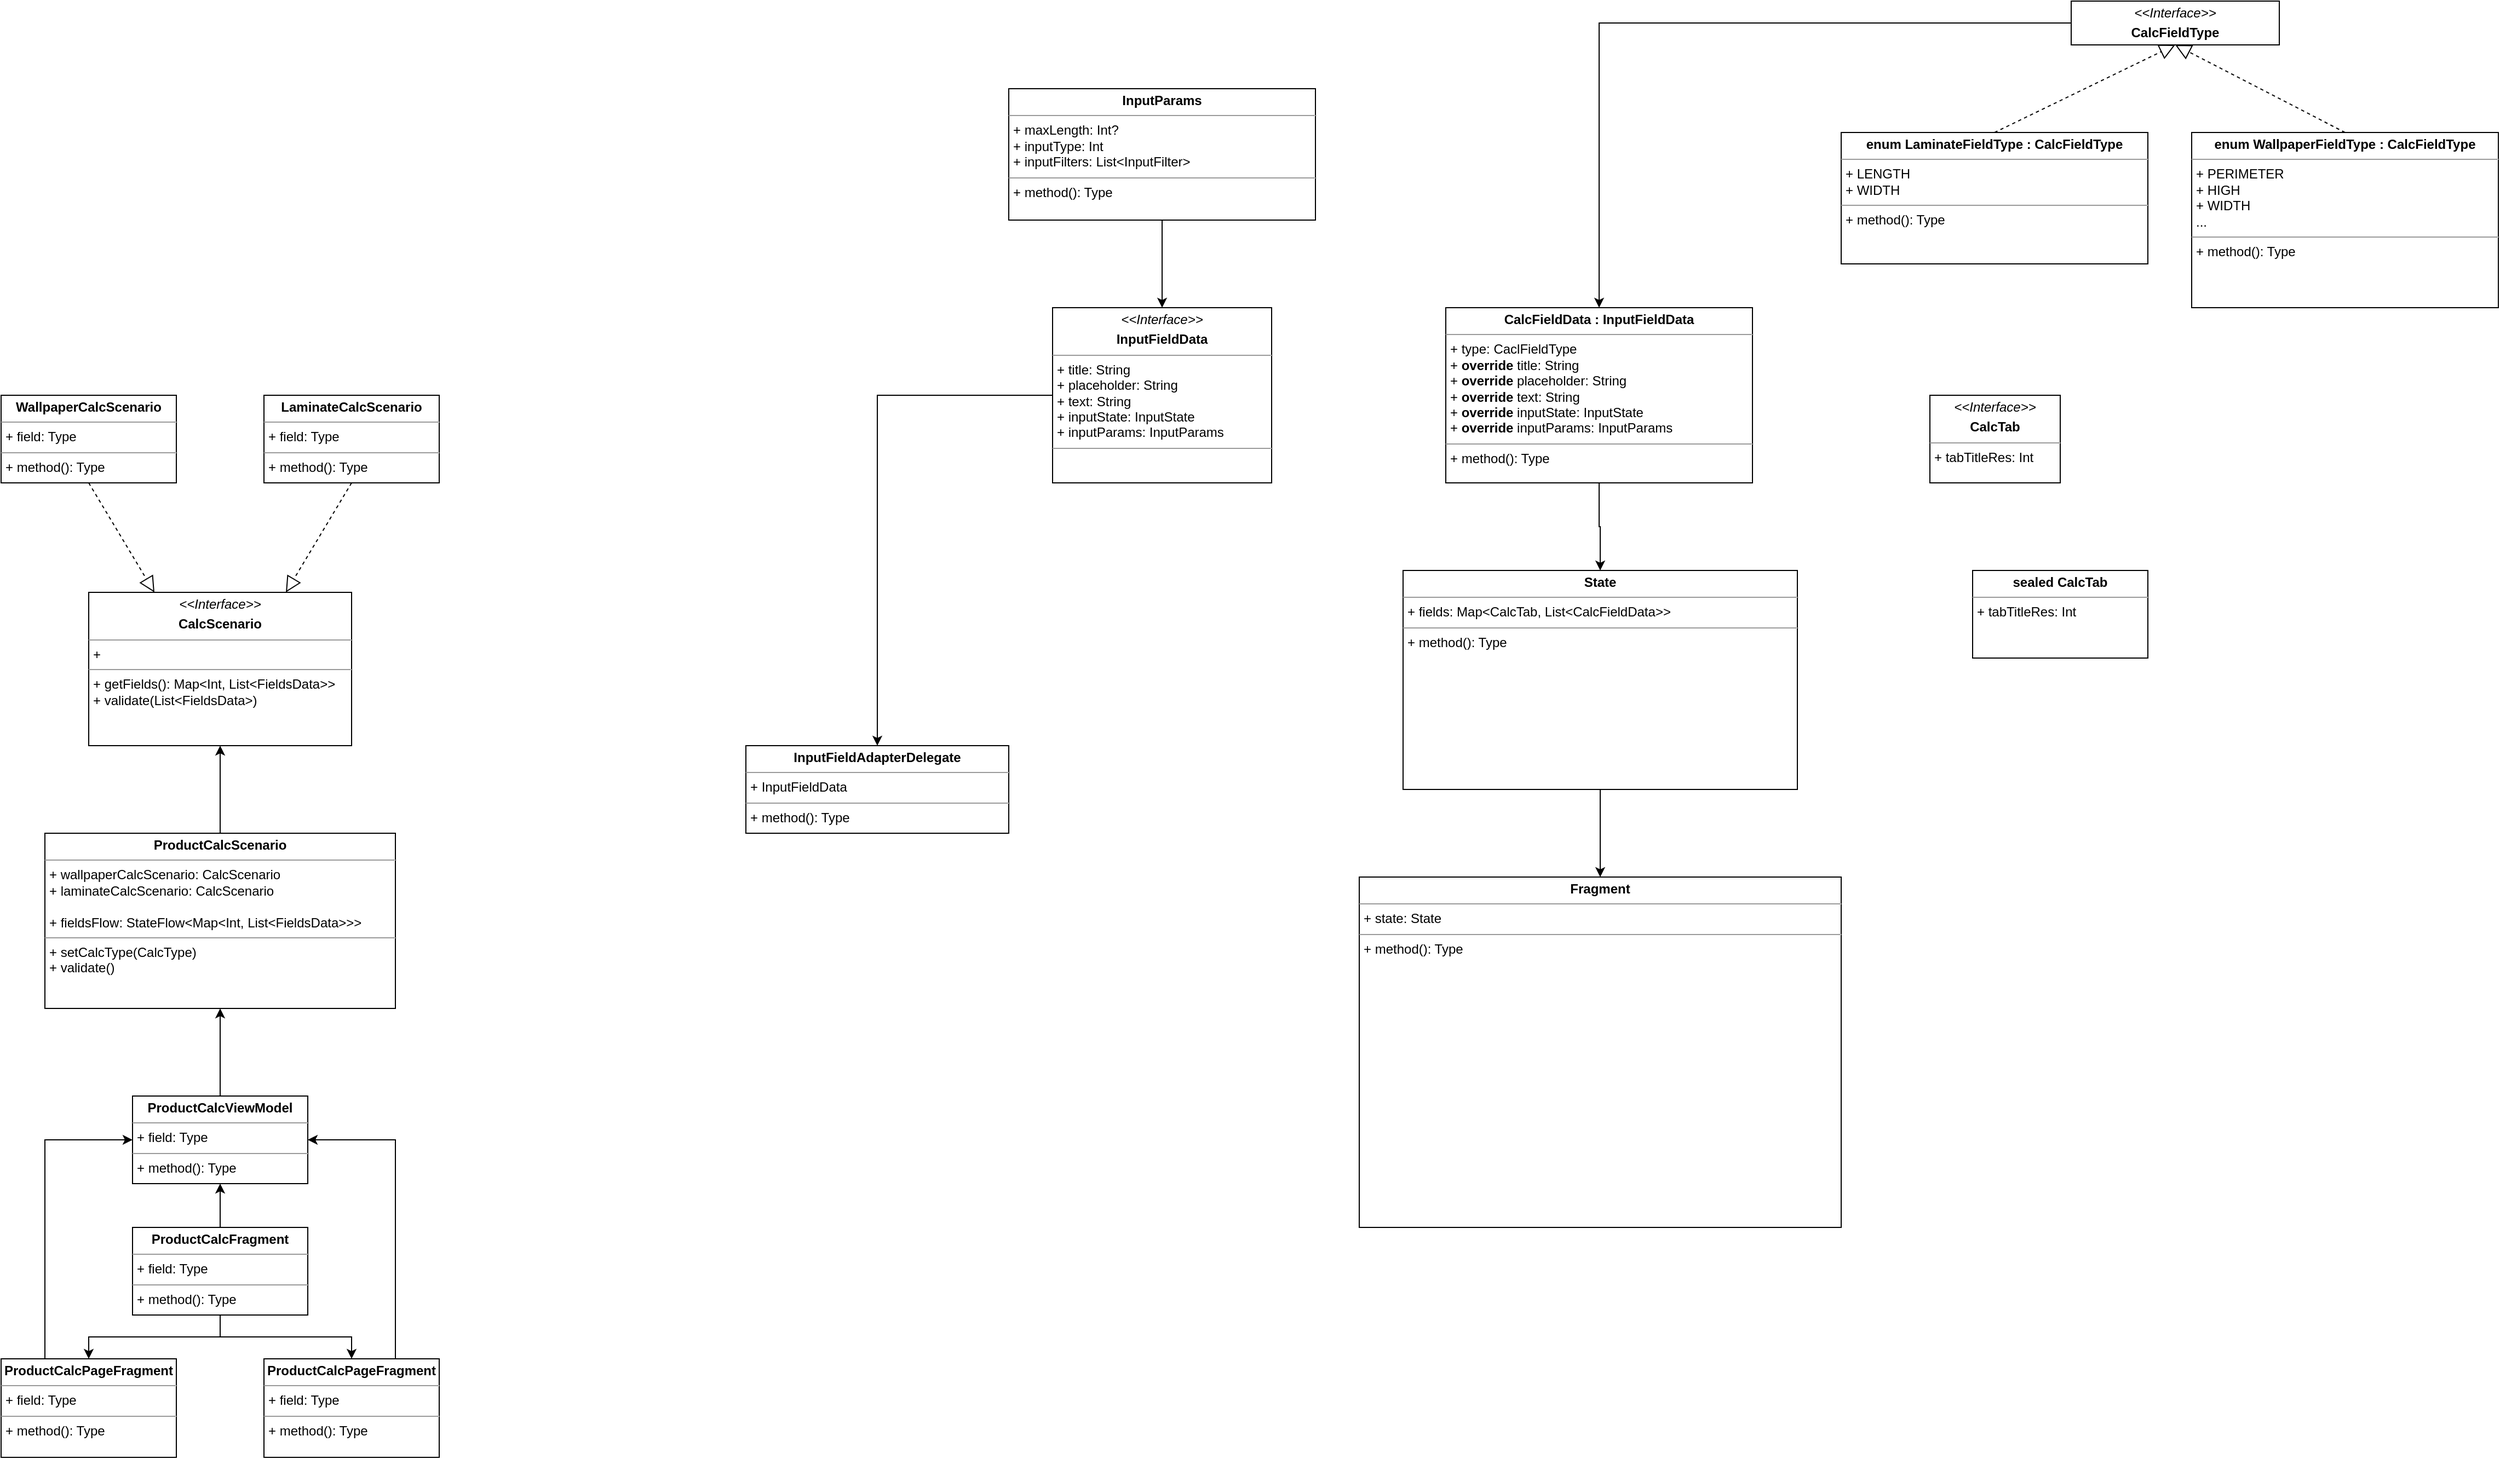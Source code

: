 <mxfile version="23.0.2" type="github">
  <diagram name="Страница — 1" id="lx8_eH_h-qr7zHX8Yf2P">
    <mxGraphModel dx="884" dy="1645" grid="1" gridSize="10" guides="1" tooltips="1" connect="1" arrows="1" fold="1" page="1" pageScale="1" pageWidth="827" pageHeight="1169" math="0" shadow="0">
      <root>
        <mxCell id="0" />
        <mxCell id="1" parent="0" />
        <mxCell id="zyzg5PwT_4oI0MRd1xDY-6" style="edgeStyle=orthogonalEdgeStyle;rounded=0;orthogonalLoop=1;jettySize=auto;html=1;entryX=0.5;entryY=1;entryDx=0;entryDy=0;" parent="1" source="zyzg5PwT_4oI0MRd1xDY-1" target="zyzg5PwT_4oI0MRd1xDY-2" edge="1">
          <mxGeometry relative="1" as="geometry" />
        </mxCell>
        <mxCell id="zyzg5PwT_4oI0MRd1xDY-1" value="&lt;p style=&quot;margin:0px;margin-top:4px;text-align:center;&quot;&gt;&lt;b&gt;ProductCalcViewModel&lt;/b&gt;&lt;/p&gt;&lt;hr size=&quot;1&quot;&gt;&lt;p style=&quot;margin:0px;margin-left:4px;&quot;&gt;+ field: Type&lt;/p&gt;&lt;hr size=&quot;1&quot;&gt;&lt;p style=&quot;margin:0px;margin-left:4px;&quot;&gt;+ method(): Type&lt;/p&gt;" style="verticalAlign=top;align=left;overflow=fill;fontSize=12;fontFamily=Helvetica;html=1;whiteSpace=wrap;" parent="1" vertex="1">
          <mxGeometry x="200" y="80" width="160" height="80" as="geometry" />
        </mxCell>
        <mxCell id="zyzg5PwT_4oI0MRd1xDY-18" style="edgeStyle=orthogonalEdgeStyle;rounded=0;orthogonalLoop=1;jettySize=auto;html=1;entryX=0.5;entryY=1;entryDx=0;entryDy=0;" parent="1" source="zyzg5PwT_4oI0MRd1xDY-2" target="zyzg5PwT_4oI0MRd1xDY-3" edge="1">
          <mxGeometry relative="1" as="geometry" />
        </mxCell>
        <mxCell id="zyzg5PwT_4oI0MRd1xDY-2" value="&lt;p style=&quot;margin:0px;margin-top:4px;text-align:center;&quot;&gt;&lt;b&gt;ProductCalcScenario&lt;/b&gt;&lt;/p&gt;&lt;hr size=&quot;1&quot;&gt;&lt;p style=&quot;margin:0px;margin-left:4px;&quot;&gt;+ wallpaperCalcScenario: CalcScenario&lt;/p&gt;&lt;p style=&quot;margin:0px;margin-left:4px;&quot;&gt;+ laminateCalcScenario: CalcScenario&lt;/p&gt;&lt;p style=&quot;margin:0px;margin-left:4px;&quot;&gt;&lt;br&gt;&lt;/p&gt;&lt;p style=&quot;margin:0px;margin-left:4px;&quot;&gt;+ fieldsFlow: StateFlow&amp;lt;Map&amp;lt;Int, List&amp;lt;FieldsData&amp;gt;&amp;gt;&amp;gt;&lt;/p&gt;&lt;hr size=&quot;1&quot;&gt;&lt;p style=&quot;margin:0px;margin-left:4px;&quot;&gt;+ setCalcType(CalcType)&lt;/p&gt;&lt;p style=&quot;margin:0px;margin-left:4px;&quot;&gt;+ validate()&lt;br&gt;&lt;/p&gt;" style="verticalAlign=top;align=left;overflow=fill;fontSize=12;fontFamily=Helvetica;html=1;whiteSpace=wrap;" parent="1" vertex="1">
          <mxGeometry x="120" y="-160" width="320" height="160" as="geometry" />
        </mxCell>
        <mxCell id="zyzg5PwT_4oI0MRd1xDY-3" value="&lt;p style=&quot;margin:0px;margin-top:4px;text-align:center;&quot;&gt;&lt;i&gt;&amp;lt;&amp;lt;Interface&amp;gt;&amp;gt;&lt;/i&gt;&lt;/p&gt;&lt;p style=&quot;margin:0px;margin-top:4px;text-align:center;&quot;&gt;&lt;b&gt;CalcScenario&lt;/b&gt;&lt;br&gt;&lt;/p&gt;&lt;hr size=&quot;1&quot;&gt;&lt;p style=&quot;margin:0px;margin-left:4px;&quot;&gt;+ &lt;br&gt;&lt;/p&gt;&lt;hr size=&quot;1&quot;&gt;&lt;p style=&quot;margin:0px;margin-left:4px;&quot;&gt;+ getFields(): Map&amp;lt;Int, List&amp;lt;FieldsData&amp;gt;&amp;gt;&lt;/p&gt;&lt;p style=&quot;margin:0px;margin-left:4px;&quot;&gt;+ validate(List&amp;lt;FieldsData&amp;gt;)&lt;br&gt;&lt;/p&gt;" style="verticalAlign=top;align=left;overflow=fill;fontSize=12;fontFamily=Helvetica;html=1;whiteSpace=wrap;" parent="1" vertex="1">
          <mxGeometry x="160" y="-380" width="240" height="140" as="geometry" />
        </mxCell>
        <mxCell id="zyzg5PwT_4oI0MRd1xDY-9" style="edgeStyle=orthogonalEdgeStyle;rounded=0;orthogonalLoop=1;jettySize=auto;html=1;entryX=0.5;entryY=0;entryDx=0;entryDy=0;" parent="1" source="zyzg5PwT_4oI0MRd1xDY-7" target="zyzg5PwT_4oI0MRd1xDY-8" edge="1">
          <mxGeometry relative="1" as="geometry" />
        </mxCell>
        <mxCell id="zyzg5PwT_4oI0MRd1xDY-11" style="edgeStyle=orthogonalEdgeStyle;rounded=0;orthogonalLoop=1;jettySize=auto;html=1;entryX=0.5;entryY=0;entryDx=0;entryDy=0;" parent="1" source="zyzg5PwT_4oI0MRd1xDY-7" target="zyzg5PwT_4oI0MRd1xDY-10" edge="1">
          <mxGeometry relative="1" as="geometry" />
        </mxCell>
        <mxCell id="zyzg5PwT_4oI0MRd1xDY-12" style="edgeStyle=orthogonalEdgeStyle;rounded=0;orthogonalLoop=1;jettySize=auto;html=1;entryX=0.5;entryY=1;entryDx=0;entryDy=0;" parent="1" source="zyzg5PwT_4oI0MRd1xDY-7" target="zyzg5PwT_4oI0MRd1xDY-1" edge="1">
          <mxGeometry relative="1" as="geometry" />
        </mxCell>
        <mxCell id="zyzg5PwT_4oI0MRd1xDY-7" value="&lt;p style=&quot;margin:0px;margin-top:4px;text-align:center;&quot;&gt;&lt;b&gt;ProductCalcFragment&lt;/b&gt;&lt;/p&gt;&lt;hr size=&quot;1&quot;&gt;&lt;p style=&quot;margin:0px;margin-left:4px;&quot;&gt;+ field: Type&lt;/p&gt;&lt;hr size=&quot;1&quot;&gt;&lt;p style=&quot;margin:0px;margin-left:4px;&quot;&gt;+ method(): Type&lt;/p&gt;" style="verticalAlign=top;align=left;overflow=fill;fontSize=12;fontFamily=Helvetica;html=1;whiteSpace=wrap;" parent="1" vertex="1">
          <mxGeometry x="200" y="200" width="160" height="80" as="geometry" />
        </mxCell>
        <mxCell id="zyzg5PwT_4oI0MRd1xDY-13" style="edgeStyle=orthogonalEdgeStyle;rounded=0;orthogonalLoop=1;jettySize=auto;html=1;exitX=0.25;exitY=0;exitDx=0;exitDy=0;entryX=0;entryY=0.5;entryDx=0;entryDy=0;" parent="1" source="zyzg5PwT_4oI0MRd1xDY-8" target="zyzg5PwT_4oI0MRd1xDY-1" edge="1">
          <mxGeometry relative="1" as="geometry" />
        </mxCell>
        <mxCell id="zyzg5PwT_4oI0MRd1xDY-8" value="&lt;p style=&quot;margin:0px;margin-top:4px;text-align:center;&quot;&gt;&lt;b&gt;ProductCalcPageFragment&lt;/b&gt;&lt;/p&gt;&lt;hr size=&quot;1&quot;&gt;&lt;p style=&quot;margin:0px;margin-left:4px;&quot;&gt;+ field: Type&lt;/p&gt;&lt;hr size=&quot;1&quot;&gt;&lt;p style=&quot;margin:0px;margin-left:4px;&quot;&gt;+ method(): Type&lt;/p&gt;" style="verticalAlign=top;align=left;overflow=fill;fontSize=12;fontFamily=Helvetica;html=1;whiteSpace=wrap;" parent="1" vertex="1">
          <mxGeometry x="80" y="320" width="160" height="90" as="geometry" />
        </mxCell>
        <mxCell id="zyzg5PwT_4oI0MRd1xDY-14" style="edgeStyle=orthogonalEdgeStyle;rounded=0;orthogonalLoop=1;jettySize=auto;html=1;exitX=0.75;exitY=0;exitDx=0;exitDy=0;entryX=1;entryY=0.5;entryDx=0;entryDy=0;" parent="1" source="zyzg5PwT_4oI0MRd1xDY-10" target="zyzg5PwT_4oI0MRd1xDY-1" edge="1">
          <mxGeometry relative="1" as="geometry" />
        </mxCell>
        <mxCell id="zyzg5PwT_4oI0MRd1xDY-10" value="&lt;p style=&quot;margin:0px;margin-top:4px;text-align:center;&quot;&gt;&lt;b&gt;ProductCalcPageFragment&lt;/b&gt;&lt;/p&gt;&lt;hr size=&quot;1&quot;&gt;&lt;p style=&quot;margin:0px;margin-left:4px;&quot;&gt;+ field: Type&lt;/p&gt;&lt;hr size=&quot;1&quot;&gt;&lt;p style=&quot;margin:0px;margin-left:4px;&quot;&gt;+ method(): Type&lt;/p&gt;" style="verticalAlign=top;align=left;overflow=fill;fontSize=12;fontFamily=Helvetica;html=1;whiteSpace=wrap;" parent="1" vertex="1">
          <mxGeometry x="320" y="320" width="160" height="90" as="geometry" />
        </mxCell>
        <mxCell id="zyzg5PwT_4oI0MRd1xDY-16" value="&lt;p style=&quot;margin:0px;margin-top:4px;text-align:center;&quot;&gt;&lt;b&gt;WallpaperCalcScenario&lt;/b&gt;&lt;/p&gt;&lt;hr size=&quot;1&quot;&gt;&lt;p style=&quot;margin:0px;margin-left:4px;&quot;&gt;+ field: Type&lt;/p&gt;&lt;hr size=&quot;1&quot;&gt;&lt;p style=&quot;margin:0px;margin-left:4px;&quot;&gt;+ method(): Type&lt;/p&gt;" style="verticalAlign=top;align=left;overflow=fill;fontSize=12;fontFamily=Helvetica;html=1;whiteSpace=wrap;" parent="1" vertex="1">
          <mxGeometry x="80" y="-560" width="160" height="80" as="geometry" />
        </mxCell>
        <mxCell id="zyzg5PwT_4oI0MRd1xDY-17" value="&lt;p style=&quot;margin:0px;margin-top:4px;text-align:center;&quot;&gt;&lt;b&gt;LaminateCalcScenario&lt;/b&gt;&lt;/p&gt;&lt;hr size=&quot;1&quot;&gt;&lt;p style=&quot;margin:0px;margin-left:4px;&quot;&gt;+ field: Type&lt;/p&gt;&lt;hr size=&quot;1&quot;&gt;&lt;p style=&quot;margin:0px;margin-left:4px;&quot;&gt;+ method(): Type&lt;/p&gt;" style="verticalAlign=top;align=left;overflow=fill;fontSize=12;fontFamily=Helvetica;html=1;whiteSpace=wrap;" parent="1" vertex="1">
          <mxGeometry x="320" y="-560" width="160" height="80" as="geometry" />
        </mxCell>
        <mxCell id="zyzg5PwT_4oI0MRd1xDY-20" value="" style="endArrow=block;dashed=1;endFill=0;endSize=12;html=1;rounded=0;exitX=0.5;exitY=1;exitDx=0;exitDy=0;entryX=0.25;entryY=0;entryDx=0;entryDy=0;" parent="1" source="zyzg5PwT_4oI0MRd1xDY-16" target="zyzg5PwT_4oI0MRd1xDY-3" edge="1">
          <mxGeometry width="160" relative="1" as="geometry">
            <mxPoint x="130" y="-600" as="sourcePoint" />
            <mxPoint x="290" y="-600" as="targetPoint" />
          </mxGeometry>
        </mxCell>
        <mxCell id="zyzg5PwT_4oI0MRd1xDY-21" value="" style="endArrow=block;dashed=1;endFill=0;endSize=12;html=1;rounded=0;exitX=0.5;exitY=1;exitDx=0;exitDy=0;entryX=0.75;entryY=0;entryDx=0;entryDy=0;" parent="1" source="zyzg5PwT_4oI0MRd1xDY-17" target="zyzg5PwT_4oI0MRd1xDY-3" edge="1">
          <mxGeometry width="160" relative="1" as="geometry">
            <mxPoint x="400" y="-620" as="sourcePoint" />
            <mxPoint x="470" y="-520" as="targetPoint" />
          </mxGeometry>
        </mxCell>
        <mxCell id="tTH5ntBIsMBgR5iuR4k_-4" style="edgeStyle=orthogonalEdgeStyle;rounded=0;orthogonalLoop=1;jettySize=auto;html=1;entryX=0.5;entryY=0;entryDx=0;entryDy=0;" edge="1" parent="1" source="tTH5ntBIsMBgR5iuR4k_-1" target="tTH5ntBIsMBgR5iuR4k_-2">
          <mxGeometry relative="1" as="geometry" />
        </mxCell>
        <mxCell id="tTH5ntBIsMBgR5iuR4k_-1" value="&lt;p style=&quot;margin:0px;margin-top:4px;text-align:center;&quot;&gt;&lt;b&gt;InputParams&lt;/b&gt;&lt;/p&gt;&lt;hr size=&quot;1&quot;&gt;&lt;p style=&quot;margin:0px;margin-left:4px;&quot;&gt;+ maxLength: Int?&lt;/p&gt;&lt;p style=&quot;margin:0px;margin-left:4px;&quot;&gt;+ inputType: Int&lt;/p&gt;&lt;p style=&quot;margin:0px;margin-left:4px;&quot;&gt;+ inputFilters: List&amp;lt;InputFilter&amp;gt;&lt;br&gt;&lt;/p&gt;&lt;hr size=&quot;1&quot;&gt;&lt;p style=&quot;margin:0px;margin-left:4px;&quot;&gt;+ method(): Type&lt;/p&gt;" style="verticalAlign=top;align=left;overflow=fill;fontSize=12;fontFamily=Helvetica;html=1;whiteSpace=wrap;" vertex="1" parent="1">
          <mxGeometry x="1000" y="-840" width="280" height="120" as="geometry" />
        </mxCell>
        <mxCell id="tTH5ntBIsMBgR5iuR4k_-8" style="edgeStyle=orthogonalEdgeStyle;rounded=0;orthogonalLoop=1;jettySize=auto;html=1;entryX=0.5;entryY=0;entryDx=0;entryDy=0;" edge="1" parent="1" source="tTH5ntBIsMBgR5iuR4k_-2" target="tTH5ntBIsMBgR5iuR4k_-5">
          <mxGeometry relative="1" as="geometry" />
        </mxCell>
        <mxCell id="tTH5ntBIsMBgR5iuR4k_-2" value="&lt;p style=&quot;margin:0px;margin-top:4px;text-align:center;&quot;&gt;&lt;i&gt;&amp;lt;&amp;lt;Interface&amp;gt;&amp;gt;&lt;/i&gt;&lt;/p&gt;&lt;p style=&quot;margin:0px;margin-top:4px;text-align:center;&quot;&gt;&lt;b&gt;InputFieldData&lt;/b&gt;&lt;br&gt;&lt;/p&gt;&lt;hr size=&quot;1&quot;&gt;&lt;p style=&quot;margin:0px;margin-left:4px;&quot;&gt;+ title: String&lt;br&gt;+ placeholder: String&lt;/p&gt;&lt;p style=&quot;margin:0px;margin-left:4px;&quot;&gt;+ text: String&lt;/p&gt;&lt;p style=&quot;margin:0px;margin-left:4px;&quot;&gt;+ inputState: InputState&lt;/p&gt;&lt;p style=&quot;margin:0px;margin-left:4px;&quot;&gt;+ inputParams: InputParams&lt;br&gt;&lt;/p&gt;&lt;hr size=&quot;1&quot;&gt;" style="verticalAlign=top;align=left;overflow=fill;fontSize=12;fontFamily=Helvetica;html=1;whiteSpace=wrap;" vertex="1" parent="1">
          <mxGeometry x="1040" y="-640" width="200" height="160" as="geometry" />
        </mxCell>
        <mxCell id="tTH5ntBIsMBgR5iuR4k_-5" value="&lt;p style=&quot;margin:0px;margin-top:4px;text-align:center;&quot;&gt;&lt;b&gt;InputFieldAdapterDelegate&lt;/b&gt;&lt;/p&gt;&lt;hr size=&quot;1&quot;&gt;&lt;p style=&quot;margin:0px;margin-left:4px;&quot;&gt;+ InputFieldData&lt;/p&gt;&lt;hr size=&quot;1&quot;&gt;&lt;p style=&quot;margin:0px;margin-left:4px;&quot;&gt;+ method(): Type&lt;/p&gt;" style="verticalAlign=top;align=left;overflow=fill;fontSize=12;fontFamily=Helvetica;html=1;whiteSpace=wrap;" vertex="1" parent="1">
          <mxGeometry x="760" y="-240" width="240" height="80" as="geometry" />
        </mxCell>
        <mxCell id="tTH5ntBIsMBgR5iuR4k_-7" value="&lt;p style=&quot;margin:0px;margin-top:4px;text-align:center;&quot;&gt;&lt;b&gt;Fragment&lt;/b&gt;&lt;br&gt;&lt;/p&gt;&lt;hr size=&quot;1&quot;&gt;&lt;p style=&quot;margin:0px;margin-left:4px;&quot;&gt;+ state: State&lt;br&gt;&lt;/p&gt;&lt;hr size=&quot;1&quot;&gt;&lt;p style=&quot;margin:0px;margin-left:4px;&quot;&gt;+ method(): Type&lt;/p&gt;" style="verticalAlign=top;align=left;overflow=fill;fontSize=12;fontFamily=Helvetica;html=1;whiteSpace=wrap;" vertex="1" parent="1">
          <mxGeometry x="1320" y="-120" width="440" height="320" as="geometry" />
        </mxCell>
        <mxCell id="tTH5ntBIsMBgR5iuR4k_-20" style="edgeStyle=orthogonalEdgeStyle;rounded=0;orthogonalLoop=1;jettySize=auto;html=1;entryX=0.5;entryY=0;entryDx=0;entryDy=0;" edge="1" parent="1" source="tTH5ntBIsMBgR5iuR4k_-9" target="tTH5ntBIsMBgR5iuR4k_-7">
          <mxGeometry relative="1" as="geometry" />
        </mxCell>
        <mxCell id="tTH5ntBIsMBgR5iuR4k_-9" value="&lt;p style=&quot;margin:0px;margin-top:4px;text-align:center;&quot;&gt;&lt;b&gt;State&lt;/b&gt;&lt;/p&gt;&lt;hr size=&quot;1&quot;&gt;&lt;p style=&quot;margin:0px;margin-left:4px;&quot;&gt;+ fields: Map&amp;lt;CalcTab, List&amp;lt;CalcFieldData&amp;gt;&amp;gt;&lt;br&gt;&lt;/p&gt;&lt;hr size=&quot;1&quot;&gt;&lt;p style=&quot;margin:0px;margin-left:4px;&quot;&gt;+ method(): Type&lt;/p&gt;" style="verticalAlign=top;align=left;overflow=fill;fontSize=12;fontFamily=Helvetica;html=1;whiteSpace=wrap;" vertex="1" parent="1">
          <mxGeometry x="1360" y="-400" width="360" height="200" as="geometry" />
        </mxCell>
        <mxCell id="tTH5ntBIsMBgR5iuR4k_-18" style="edgeStyle=orthogonalEdgeStyle;rounded=0;orthogonalLoop=1;jettySize=auto;html=1;entryX=0.5;entryY=0;entryDx=0;entryDy=0;" edge="1" parent="1" source="tTH5ntBIsMBgR5iuR4k_-10" target="tTH5ntBIsMBgR5iuR4k_-9">
          <mxGeometry relative="1" as="geometry" />
        </mxCell>
        <mxCell id="tTH5ntBIsMBgR5iuR4k_-10" value="&lt;p style=&quot;margin:0px;margin-top:4px;text-align:center;&quot;&gt;&lt;b&gt;CalcFieldData : InputFieldData&lt;br&gt;&lt;/b&gt;&lt;/p&gt;&lt;hr size=&quot;1&quot;&gt;&lt;p style=&quot;margin:0px;margin-left:4px;&quot;&gt;+ type: CaclFieldType&lt;br&gt;&lt;/p&gt;&lt;p style=&quot;margin:0px;margin-left:4px;&quot;&gt;+ &lt;b&gt;override&lt;/b&gt; title: String&lt;br&gt;+ &lt;b&gt;override &lt;/b&gt;placeholder: String&lt;/p&gt;&lt;p style=&quot;margin:0px;margin-left:4px;&quot;&gt;+ &lt;b&gt;override &lt;/b&gt;text: String&lt;/p&gt;&lt;p style=&quot;margin:0px;margin-left:4px;&quot;&gt;+ &lt;b&gt;override &lt;/b&gt;inputState: InputState&lt;/p&gt;&lt;p style=&quot;margin:0px;margin-left:4px;&quot;&gt;+ &lt;b&gt;override &lt;/b&gt;inputParams: InputParams&lt;/p&gt;&lt;hr size=&quot;1&quot;&gt;&lt;p style=&quot;margin:0px;margin-left:4px;&quot;&gt;+ method(): Type&lt;/p&gt;" style="verticalAlign=top;align=left;overflow=fill;fontSize=12;fontFamily=Helvetica;html=1;whiteSpace=wrap;" vertex="1" parent="1">
          <mxGeometry x="1399" y="-640" width="280" height="160" as="geometry" />
        </mxCell>
        <mxCell id="tTH5ntBIsMBgR5iuR4k_-11" value="&lt;p style=&quot;margin:0px;margin-top:4px;text-align:center;&quot;&gt;&lt;b&gt;enum LaminateFieldType : CalcFieldType&lt;br&gt;&lt;/b&gt;&lt;/p&gt;&lt;hr size=&quot;1&quot;&gt;&lt;p style=&quot;margin:0px;margin-left:4px;&quot;&gt;+ LENGTH&lt;/p&gt;&lt;p style=&quot;margin:0px;margin-left:4px;&quot;&gt;+ WIDTH&lt;br&gt;&lt;/p&gt;&lt;hr size=&quot;1&quot;&gt;&lt;p style=&quot;margin:0px;margin-left:4px;&quot;&gt;+ method(): Type&lt;/p&gt;" style="verticalAlign=top;align=left;overflow=fill;fontSize=12;fontFamily=Helvetica;html=1;whiteSpace=wrap;" vertex="1" parent="1">
          <mxGeometry x="1760" y="-800" width="280" height="120" as="geometry" />
        </mxCell>
        <mxCell id="tTH5ntBIsMBgR5iuR4k_-19" style="edgeStyle=orthogonalEdgeStyle;rounded=0;orthogonalLoop=1;jettySize=auto;html=1;entryX=0.5;entryY=0;entryDx=0;entryDy=0;" edge="1" parent="1" source="tTH5ntBIsMBgR5iuR4k_-12" target="tTH5ntBIsMBgR5iuR4k_-10">
          <mxGeometry relative="1" as="geometry" />
        </mxCell>
        <mxCell id="tTH5ntBIsMBgR5iuR4k_-12" value="&lt;p style=&quot;margin:0px;margin-top:4px;text-align:center;&quot;&gt;&lt;i&gt;&amp;lt;&amp;lt;Interface&amp;gt;&amp;gt;&lt;/i&gt;&lt;b&gt;&lt;br&gt;&lt;/b&gt;&lt;/p&gt;&lt;p style=&quot;margin:0px;margin-top:4px;text-align:center;&quot;&gt;&lt;b&gt;CalcFieldType&lt;/b&gt;&lt;br&gt;&lt;/p&gt;" style="verticalAlign=top;align=left;overflow=fill;fontSize=12;fontFamily=Helvetica;html=1;whiteSpace=wrap;" vertex="1" parent="1">
          <mxGeometry x="1970" y="-920" width="190" height="40" as="geometry" />
        </mxCell>
        <mxCell id="tTH5ntBIsMBgR5iuR4k_-13" value="" style="endArrow=block;dashed=1;endFill=0;endSize=12;html=1;rounded=0;entryX=0.5;entryY=1;entryDx=0;entryDy=0;exitX=0.5;exitY=0;exitDx=0;exitDy=0;" edge="1" parent="1" source="tTH5ntBIsMBgR5iuR4k_-11" target="tTH5ntBIsMBgR5iuR4k_-12">
          <mxGeometry width="160" relative="1" as="geometry">
            <mxPoint x="1530" y="-760" as="sourcePoint" />
            <mxPoint x="1690" y="-760" as="targetPoint" />
          </mxGeometry>
        </mxCell>
        <mxCell id="tTH5ntBIsMBgR5iuR4k_-14" value="&lt;p style=&quot;margin:0px;margin-top:4px;text-align:center;&quot;&gt;&lt;b&gt;enum WallpaperFieldType : CalcFieldType&lt;br&gt;&lt;/b&gt;&lt;/p&gt;&lt;hr size=&quot;1&quot;&gt;&lt;p style=&quot;margin:0px;margin-left:4px;&quot;&gt;+ PERIMETER&lt;br&gt;&lt;/p&gt;&lt;p style=&quot;margin:0px;margin-left:4px;&quot;&gt;+ HIGH&lt;/p&gt;&lt;p style=&quot;margin:0px;margin-left:4px;&quot;&gt;+ WIDTH&lt;/p&gt;&lt;p style=&quot;margin:0px;margin-left:4px;&quot;&gt;...&lt;br&gt;&lt;/p&gt;&lt;hr size=&quot;1&quot;&gt;&lt;p style=&quot;margin:0px;margin-left:4px;&quot;&gt;+ method(): Type&lt;/p&gt;" style="verticalAlign=top;align=left;overflow=fill;fontSize=12;fontFamily=Helvetica;html=1;whiteSpace=wrap;" vertex="1" parent="1">
          <mxGeometry x="2080" y="-800" width="280" height="160" as="geometry" />
        </mxCell>
        <mxCell id="tTH5ntBIsMBgR5iuR4k_-17" value="" style="endArrow=block;dashed=1;endFill=0;endSize=12;html=1;rounded=0;entryX=0.5;entryY=1;entryDx=0;entryDy=0;exitX=0.5;exitY=0;exitDx=0;exitDy=0;" edge="1" parent="1" source="tTH5ntBIsMBgR5iuR4k_-14" target="tTH5ntBIsMBgR5iuR4k_-12">
          <mxGeometry width="160" relative="1" as="geometry">
            <mxPoint x="2110" y="-800" as="sourcePoint" />
            <mxPoint x="2165" y="-880" as="targetPoint" />
          </mxGeometry>
        </mxCell>
        <mxCell id="tTH5ntBIsMBgR5iuR4k_-22" value="&lt;p style=&quot;margin:0px;margin-top:4px;text-align:center;&quot;&gt;&lt;b&gt;sealed CalcTab&lt;br&gt;&lt;/b&gt;&lt;/p&gt;&lt;hr size=&quot;1&quot;&gt;&lt;p style=&quot;margin:0px;margin-left:4px;&quot;&gt;+ tabTitleRes: Int&lt;/p&gt;" style="verticalAlign=top;align=left;overflow=fill;fontSize=12;fontFamily=Helvetica;html=1;whiteSpace=wrap;" vertex="1" parent="1">
          <mxGeometry x="1880" y="-400" width="160" height="80" as="geometry" />
        </mxCell>
        <mxCell id="tTH5ntBIsMBgR5iuR4k_-23" value="&lt;p style=&quot;margin:0px;margin-top:4px;text-align:center;&quot;&gt;&lt;i&gt;&amp;lt;&amp;lt;Interface&amp;gt;&amp;gt;&lt;/i&gt;&lt;b&gt;&lt;br&gt;&lt;/b&gt;&lt;/p&gt;&lt;p style=&quot;margin:0px;margin-top:4px;text-align:center;&quot;&gt;&lt;b&gt;CalcTab&lt;/b&gt;&lt;br&gt;&lt;/p&gt;&lt;hr size=&quot;1&quot;&gt;&lt;p style=&quot;margin:0px;margin-left:4px;&quot;&gt;+ tabTitleRes: Int&lt;/p&gt;" style="verticalAlign=top;align=left;overflow=fill;fontSize=12;fontFamily=Helvetica;html=1;whiteSpace=wrap;" vertex="1" parent="1">
          <mxGeometry x="1841" y="-560" width="119" height="80" as="geometry" />
        </mxCell>
      </root>
    </mxGraphModel>
  </diagram>
</mxfile>
